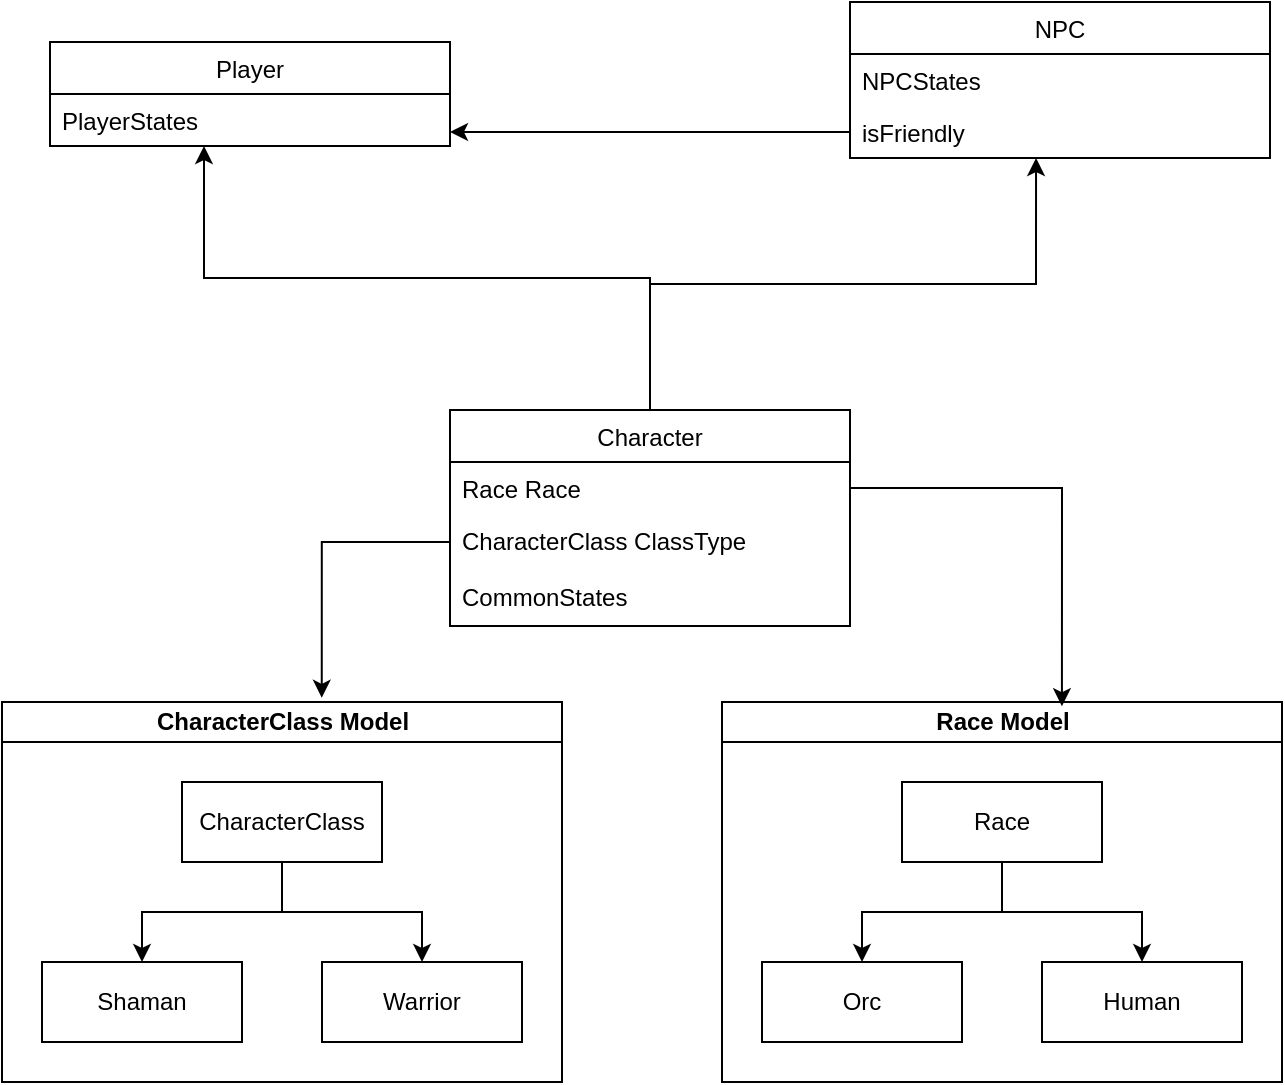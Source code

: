 <mxfile version="13.7.9" type="embed"><diagram id="C5RBs43oDa-KdzZeNtuy" name="Page-1"><mxGraphModel dx="899" dy="743" grid="1" gridSize="10" guides="1" tooltips="1" connect="1" arrows="1" fold="1" page="1" pageScale="1" pageWidth="827" pageHeight="1169" math="0" shadow="0"><root><mxCell id="WIyWlLk6GJQsqaUBKTNV-0"/><mxCell id="WIyWlLk6GJQsqaUBKTNV-1" parent="WIyWlLk6GJQsqaUBKTNV-0"/><mxCell id="ALuSZKdQ5Y3KE8GZAsOg-4" value="Player" style="swimlane;fontStyle=0;childLayout=stackLayout;horizontal=1;startSize=26;horizontalStack=0;resizeParent=1;resizeParentMax=0;resizeLast=0;collapsible=1;marginBottom=0;" parent="WIyWlLk6GJQsqaUBKTNV-1" vertex="1"><mxGeometry x="114" y="260" width="200" height="52" as="geometry"/></mxCell><mxCell id="ALuSZKdQ5Y3KE8GZAsOg-5" value="PlayerStates" style="text;strokeColor=none;fillColor=none;align=left;verticalAlign=top;spacingLeft=4;spacingRight=4;overflow=hidden;rotatable=0;points=[[0,0.5],[1,0.5]];portConstraint=eastwest;" parent="ALuSZKdQ5Y3KE8GZAsOg-4" vertex="1"><mxGeometry y="26" width="200" height="26" as="geometry"/></mxCell><mxCell id="ALuSZKdQ5Y3KE8GZAsOg-8" value="NPC" style="swimlane;fontStyle=0;childLayout=stackLayout;horizontal=1;startSize=26;fillColor=none;horizontalStack=0;resizeParent=1;resizeParentMax=0;resizeLast=0;collapsible=1;marginBottom=0;" parent="WIyWlLk6GJQsqaUBKTNV-1" vertex="1"><mxGeometry x="514" y="240" width="210" height="78" as="geometry"/></mxCell><mxCell id="ALuSZKdQ5Y3KE8GZAsOg-9" value="NPCStates" style="text;strokeColor=none;fillColor=none;align=left;verticalAlign=top;spacingLeft=4;spacingRight=4;overflow=hidden;rotatable=0;points=[[0,0.5],[1,0.5]];portConstraint=eastwest;" parent="ALuSZKdQ5Y3KE8GZAsOg-8" vertex="1"><mxGeometry y="26" width="210" height="26" as="geometry"/></mxCell><mxCell id="ALuSZKdQ5Y3KE8GZAsOg-11" value="isFriendly" style="text;strokeColor=none;fillColor=none;align=left;verticalAlign=top;spacingLeft=4;spacingRight=4;overflow=hidden;rotatable=0;points=[[0,0.5],[1,0.5]];portConstraint=eastwest;" parent="ALuSZKdQ5Y3KE8GZAsOg-8" vertex="1"><mxGeometry y="52" width="210" height="26" as="geometry"/></mxCell><mxCell id="ALuSZKdQ5Y3KE8GZAsOg-17" value="CharacterClass Model" style="swimlane;html=1;startSize=20;horizontal=1;childLayout=treeLayout;horizontalTree=0;resizable=0;containerType=tree;" parent="WIyWlLk6GJQsqaUBKTNV-1" vertex="1"><mxGeometry x="90" y="590" width="280" height="190" as="geometry"/></mxCell><mxCell id="ALuSZKdQ5Y3KE8GZAsOg-18" value="CharacterClass" style="whiteSpace=wrap;html=1;" parent="ALuSZKdQ5Y3KE8GZAsOg-17" vertex="1"><mxGeometry x="90" y="40" width="100" height="40" as="geometry"/></mxCell><mxCell id="ALuSZKdQ5Y3KE8GZAsOg-19" value="Shaman" style="whiteSpace=wrap;html=1;" parent="ALuSZKdQ5Y3KE8GZAsOg-17" vertex="1"><mxGeometry x="20" y="130" width="100" height="40" as="geometry"/></mxCell><mxCell id="ALuSZKdQ5Y3KE8GZAsOg-20" value="" style="edgeStyle=elbowEdgeStyle;elbow=vertical;html=1;rounded=0;" parent="ALuSZKdQ5Y3KE8GZAsOg-17" source="ALuSZKdQ5Y3KE8GZAsOg-18" target="ALuSZKdQ5Y3KE8GZAsOg-19" edge="1"><mxGeometry relative="1" as="geometry"/></mxCell><mxCell id="ALuSZKdQ5Y3KE8GZAsOg-21" value="Warrior" style="whiteSpace=wrap;html=1;" parent="ALuSZKdQ5Y3KE8GZAsOg-17" vertex="1"><mxGeometry x="160" y="130" width="100" height="40" as="geometry"/></mxCell><mxCell id="ALuSZKdQ5Y3KE8GZAsOg-22" value="" style="edgeStyle=elbowEdgeStyle;elbow=vertical;html=1;rounded=0;" parent="ALuSZKdQ5Y3KE8GZAsOg-17" source="ALuSZKdQ5Y3KE8GZAsOg-18" target="ALuSZKdQ5Y3KE8GZAsOg-21" edge="1"><mxGeometry relative="1" as="geometry"/></mxCell><mxCell id="ALuSZKdQ5Y3KE8GZAsOg-24" value="Race Model" style="swimlane;html=1;startSize=20;horizontal=1;childLayout=treeLayout;horizontalTree=0;resizable=0;containerType=tree;" parent="WIyWlLk6GJQsqaUBKTNV-1" vertex="1"><mxGeometry x="450" y="590" width="280" height="190" as="geometry"/></mxCell><mxCell id="ALuSZKdQ5Y3KE8GZAsOg-25" value="Race" style="whiteSpace=wrap;html=1;" parent="ALuSZKdQ5Y3KE8GZAsOg-24" vertex="1"><mxGeometry x="90" y="40" width="100" height="40" as="geometry"/></mxCell><mxCell id="ALuSZKdQ5Y3KE8GZAsOg-26" value="Orc" style="whiteSpace=wrap;html=1;" parent="ALuSZKdQ5Y3KE8GZAsOg-24" vertex="1"><mxGeometry x="20" y="130" width="100" height="40" as="geometry"/></mxCell><mxCell id="ALuSZKdQ5Y3KE8GZAsOg-27" value="" style="edgeStyle=elbowEdgeStyle;elbow=vertical;html=1;rounded=0;" parent="ALuSZKdQ5Y3KE8GZAsOg-24" source="ALuSZKdQ5Y3KE8GZAsOg-25" target="ALuSZKdQ5Y3KE8GZAsOg-26" edge="1"><mxGeometry relative="1" as="geometry"/></mxCell><mxCell id="ALuSZKdQ5Y3KE8GZAsOg-28" value="Human" style="whiteSpace=wrap;html=1;" parent="ALuSZKdQ5Y3KE8GZAsOg-24" vertex="1"><mxGeometry x="160" y="130" width="100" height="40" as="geometry"/></mxCell><mxCell id="ALuSZKdQ5Y3KE8GZAsOg-29" value="" style="edgeStyle=elbowEdgeStyle;elbow=vertical;html=1;rounded=0;" parent="ALuSZKdQ5Y3KE8GZAsOg-24" source="ALuSZKdQ5Y3KE8GZAsOg-25" target="ALuSZKdQ5Y3KE8GZAsOg-28" edge="1"><mxGeometry relative="1" as="geometry"/></mxCell><mxCell id="ALuSZKdQ5Y3KE8GZAsOg-57" style="edgeStyle=orthogonalEdgeStyle;rounded=0;orthogonalLoop=1;jettySize=auto;html=1;entryX=0.443;entryY=1;entryDx=0;entryDy=0;entryPerimeter=0;" parent="WIyWlLk6GJQsqaUBKTNV-1" source="ALuSZKdQ5Y3KE8GZAsOg-39" target="ALuSZKdQ5Y3KE8GZAsOg-11" edge="1"><mxGeometry relative="1" as="geometry"/></mxCell><mxCell id="ALuSZKdQ5Y3KE8GZAsOg-58" style="edgeStyle=orthogonalEdgeStyle;rounded=0;orthogonalLoop=1;jettySize=auto;html=1;entryX=0.385;entryY=1;entryDx=0;entryDy=0;entryPerimeter=0;" parent="WIyWlLk6GJQsqaUBKTNV-1" source="ALuSZKdQ5Y3KE8GZAsOg-39" target="ALuSZKdQ5Y3KE8GZAsOg-5" edge="1"><mxGeometry relative="1" as="geometry"><Array as="points"><mxPoint x="414" y="378"/><mxPoint x="191" y="378"/></Array></mxGeometry></mxCell><mxCell id="ALuSZKdQ5Y3KE8GZAsOg-39" value="Character" style="swimlane;fontStyle=0;childLayout=stackLayout;horizontal=1;startSize=26;fillColor=none;horizontalStack=0;resizeParent=1;resizeParentMax=0;resizeLast=0;collapsible=1;marginBottom=0;" parent="WIyWlLk6GJQsqaUBKTNV-1" vertex="1"><mxGeometry x="314" y="444" width="200" height="108" as="geometry"/></mxCell><mxCell id="ALuSZKdQ5Y3KE8GZAsOg-40" value="Race Race" style="text;strokeColor=none;fillColor=none;align=left;verticalAlign=top;spacingLeft=4;spacingRight=4;overflow=hidden;rotatable=0;points=[[0,0.5],[1,0.5]];portConstraint=eastwest;" parent="ALuSZKdQ5Y3KE8GZAsOg-39" vertex="1"><mxGeometry y="26" width="200" height="26" as="geometry"/></mxCell><mxCell id="ALuSZKdQ5Y3KE8GZAsOg-42" value="CharacterClass ClassType" style="text;strokeColor=none;fillColor=none;align=left;verticalAlign=top;spacingLeft=4;spacingRight=4;overflow=hidden;rotatable=0;points=[[0,0.5],[1,0.5]];portConstraint=eastwest;" parent="ALuSZKdQ5Y3KE8GZAsOg-39" vertex="1"><mxGeometry y="52" width="200" height="28" as="geometry"/></mxCell><mxCell id="ALuSZKdQ5Y3KE8GZAsOg-47" value="CommonStates" style="text;strokeColor=none;fillColor=none;align=left;verticalAlign=top;spacingLeft=4;spacingRight=4;overflow=hidden;rotatable=0;points=[[0,0.5],[1,0.5]];portConstraint=eastwest;" parent="ALuSZKdQ5Y3KE8GZAsOg-39" vertex="1"><mxGeometry y="80" width="200" height="28" as="geometry"/></mxCell><mxCell id="ALuSZKdQ5Y3KE8GZAsOg-48" style="edgeStyle=orthogonalEdgeStyle;rounded=0;orthogonalLoop=1;jettySize=auto;html=1;entryX=0.571;entryY=-0.011;entryDx=0;entryDy=0;entryPerimeter=0;" parent="WIyWlLk6GJQsqaUBKTNV-1" source="ALuSZKdQ5Y3KE8GZAsOg-42" target="ALuSZKdQ5Y3KE8GZAsOg-17" edge="1"><mxGeometry relative="1" as="geometry"/></mxCell><mxCell id="ALuSZKdQ5Y3KE8GZAsOg-49" style="edgeStyle=orthogonalEdgeStyle;rounded=0;orthogonalLoop=1;jettySize=auto;html=1;entryX=0.607;entryY=0.011;entryDx=0;entryDy=0;entryPerimeter=0;" parent="WIyWlLk6GJQsqaUBKTNV-1" source="ALuSZKdQ5Y3KE8GZAsOg-40" target="ALuSZKdQ5Y3KE8GZAsOg-24" edge="1"><mxGeometry relative="1" as="geometry"/></mxCell><mxCell id="ALuSZKdQ5Y3KE8GZAsOg-56" style="edgeStyle=orthogonalEdgeStyle;rounded=0;orthogonalLoop=1;jettySize=auto;html=1;" parent="WIyWlLk6GJQsqaUBKTNV-1" source="ALuSZKdQ5Y3KE8GZAsOg-11" edge="1"><mxGeometry relative="1" as="geometry"><mxPoint x="314" y="305" as="targetPoint"/><Array as="points"><mxPoint x="314" y="305"/></Array></mxGeometry></mxCell></root></mxGraphModel></diagram></mxfile>